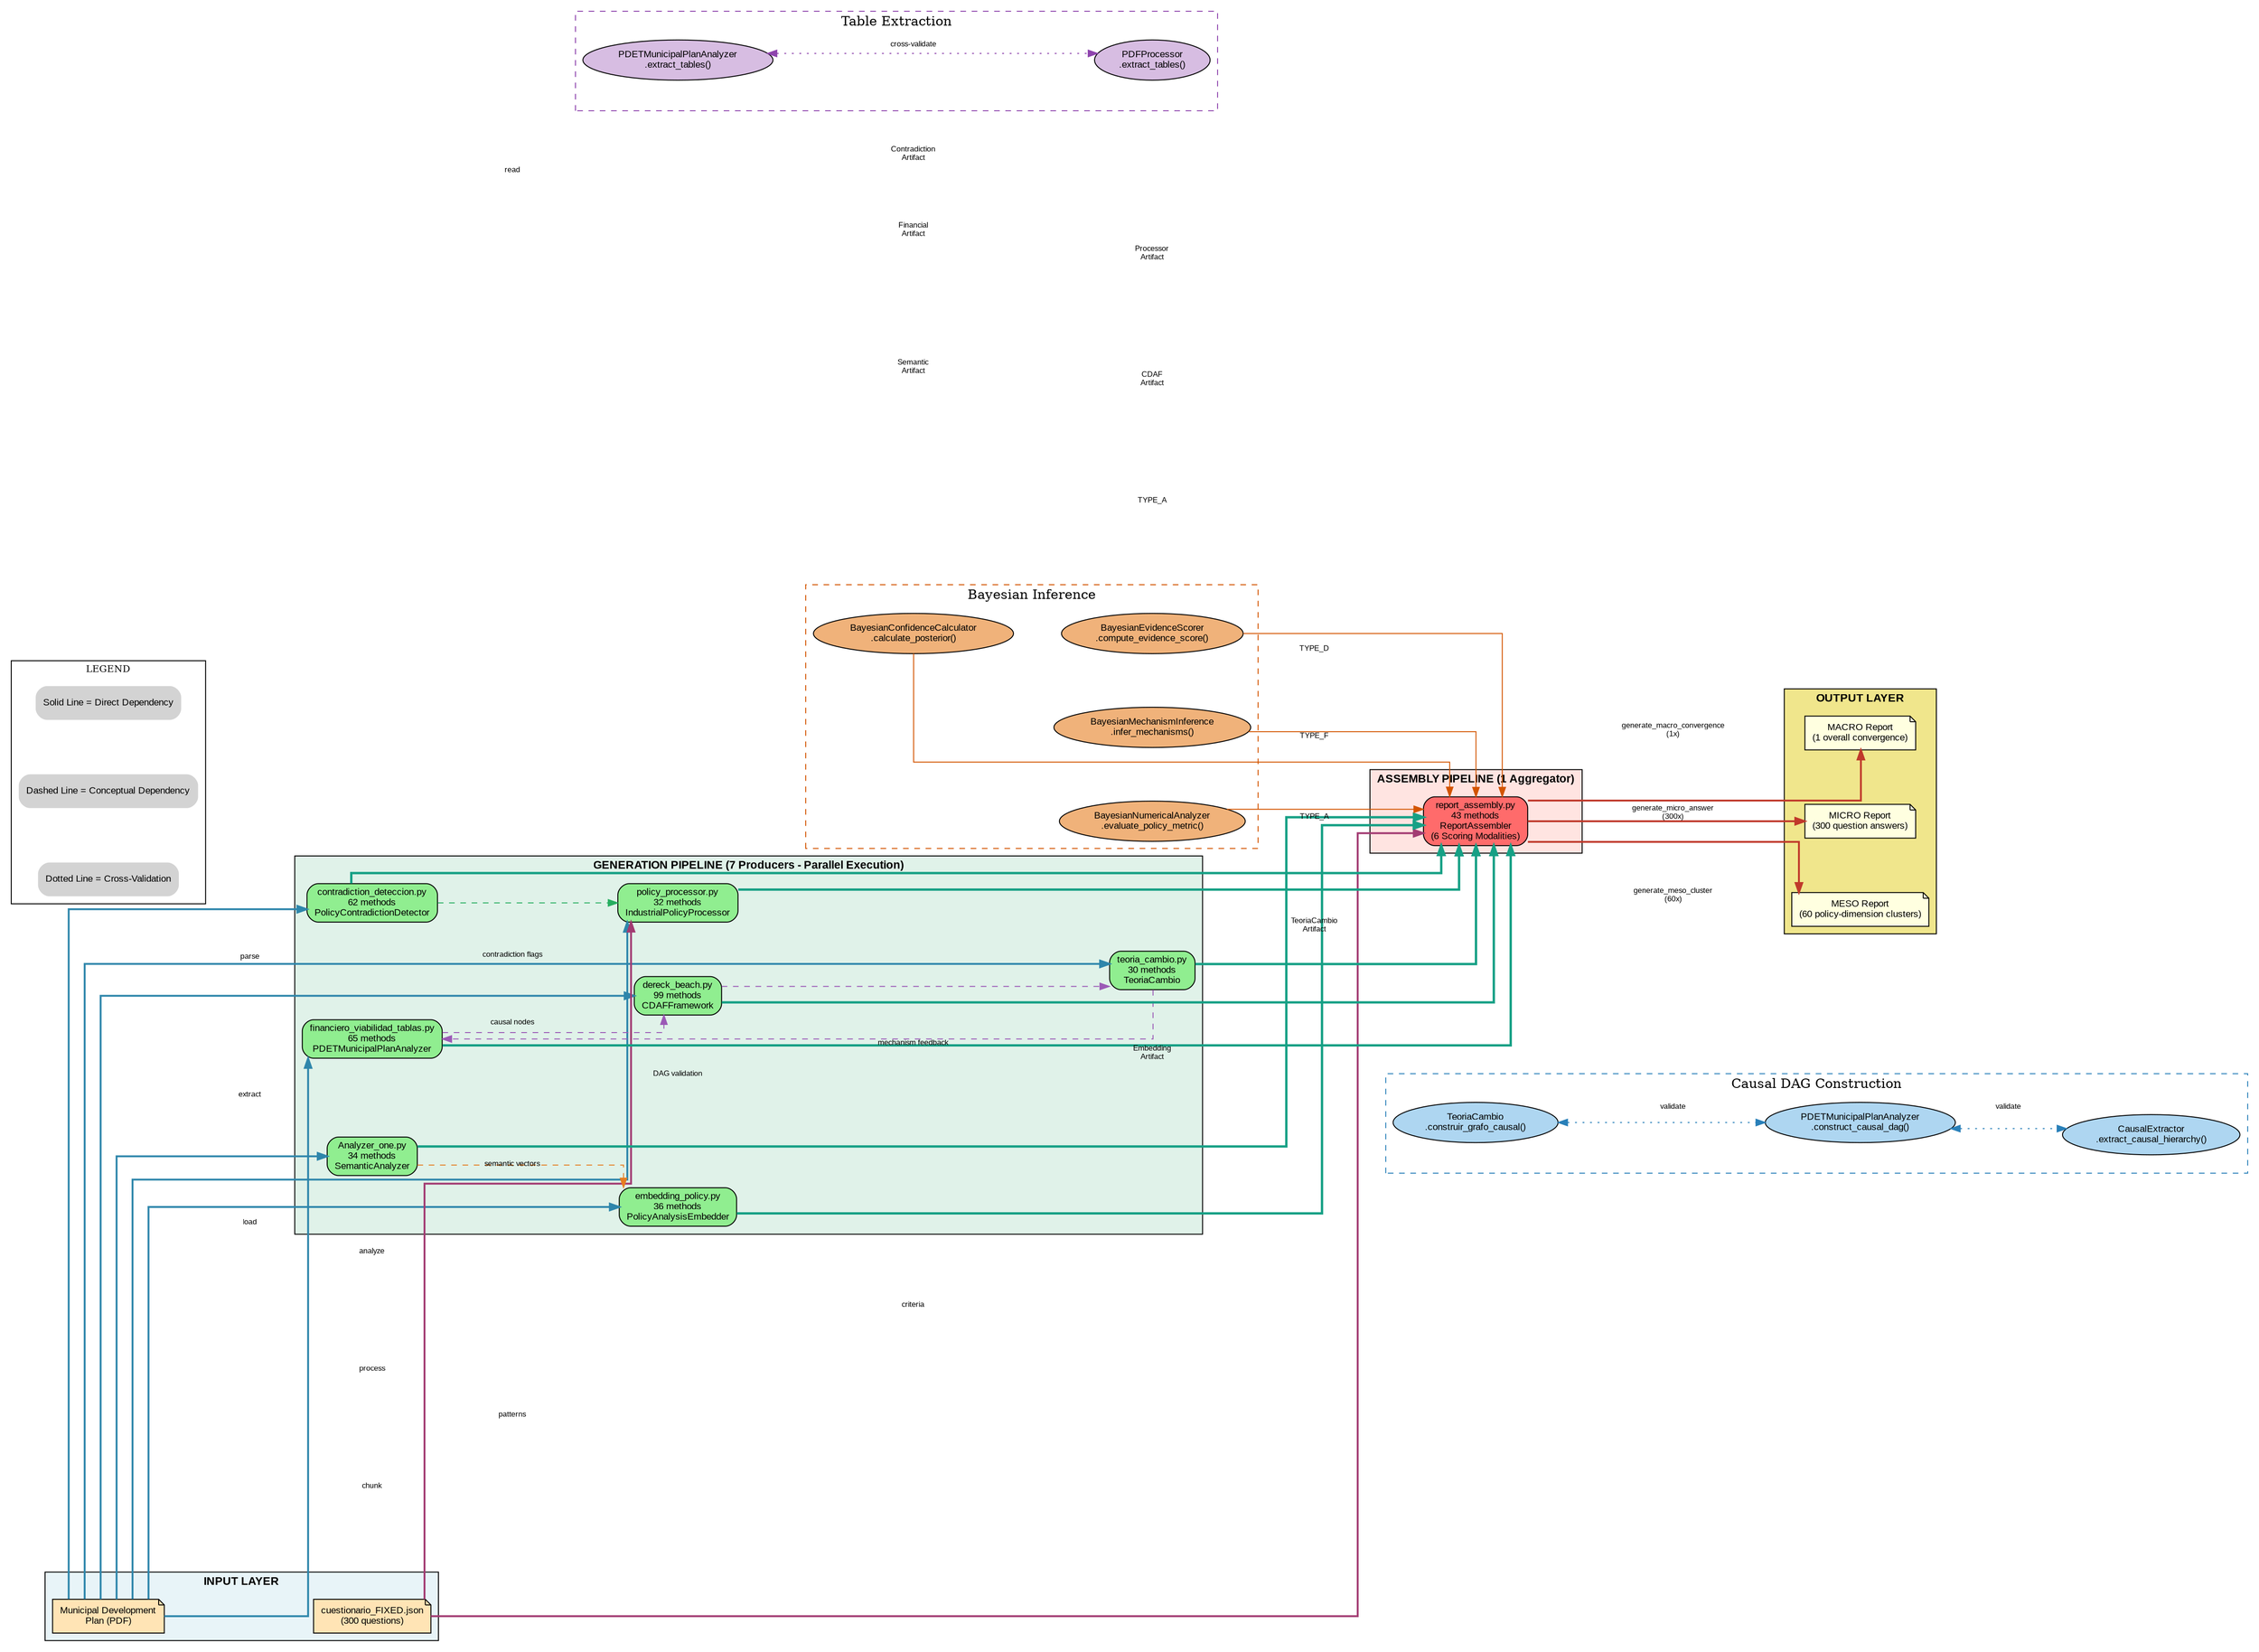// DEPENDENCY GRAPH: Strategic Policy Analysis System
// Generated: 2025-10-22
// Architecture: 7 Producers + 1 Aggregator (Two-Core Pipeline)
// Total: 8 files, 67 classes, 584 methods

digraph PolicyAnalysisSystem {
    // Graph attributes
    rankdir=LR;
    concentrate=true;
    compound=true;
    newrank=true;
    splines=ortho;
    nodesep=0.8;
    ranksep=1.2;
    
    // Node defaults
    node [shape=box, style="rounded,filled", fontname="Arial", fontsize=10];
    edge [fontname="Arial", fontsize=8, color="#666666"];
    
    // Subgraph: Input Layer
    subgraph cluster_input {
        label="INPUT LAYER";
        style=filled;
        fillcolor="#E8F4F8";
        fontsize=12;
        fontname="Arial Bold";
        
        PDF [label="Municipal Development\nPlan (PDF)", shape=note, fillcolor="#FFE4B5"];
        QUESTIONNAIRE [label="cuestionario_FIXED.json\n(300 questions)", shape=note, fillcolor="#FFE4B5"];
    }
    
    // Subgraph: Producer Layer (7 independent producers)
    subgraph cluster_producers {
        label="GENERATION PIPELINE (7 Producers - Parallel Execution)";
        style=filled;
        fillcolor="#E0F2E9";
        fontsize=12;
        fontname="Arial Bold";
        
        // Producer 1: Financial Analysis
        FINANCIERO [label="financiero_viabilidad_tablas.py\n65 methods\nPDETMunicipalPlanAnalyzer", fillcolor="#90EE90"];
        
        // Producer 2: Semantic Analysis
        ANALYZER [label="Analyzer_one.py\n34 methods\nSemanticAnalyzer", fillcolor="#90EE90"];
        
        // Producer 3: Contradiction Detection
        CONTRADICTION [label="contradiction_deteccion.py\n62 methods\nPolicyContradictionDetector", fillcolor="#90EE90"];
        
        // Producer 4: Embedding & Semantic Search
        EMBEDDING [label="embedding_policy.py\n36 methods\nPolicyAnalysisEmbedder", fillcolor="#90EE90"];
        
        // Producer 5: Theory of Change
        TEORIA [label="teoria_cambio.py\n30 methods\nTeoriaCambio", fillcolor="#90EE90"];
        
        // Producer 6: Causal Deconstruction
        BEACH [label="dereck_beach.py\n99 methods\nCDAFFramework", fillcolor="#90EE90"];
        
        // Producer 7: Pattern Processor
        PROCESSOR [label="policy_processor.py\n32 methods\nIndustrialPolicyProcessor", fillcolor="#90EE90"];
    }
    
    // Subgraph: Aggregator Layer
    subgraph cluster_aggregator {
        label="ASSEMBLY PIPELINE (1 Aggregator)";
        style=filled;
        fillcolor="#FFE4E1";
        fontsize=12;
        fontname="Arial Bold";
        
        ASSEMBLER [label="report_assembly.py\n43 methods\nReportAssembler\n(6 Scoring Modalities)", fillcolor="#FF6B6B"];
    }
    
    // Subgraph: Output Layer
    subgraph cluster_output {
        label="OUTPUT LAYER";
        style=filled;
        fillcolor="#F0E68C";
        fontsize=12;
        fontname="Arial Bold";
        
        MICRO [label="MICRO Report\n(300 question answers)", shape=note, fillcolor="#FFFFE0"];
        MESO [label="MESO Report\n(60 policy-dimension clusters)", shape=note, fillcolor="#FFFFE0"];
        MACRO [label="MACRO Report\n(1 overall convergence)", shape=note, fillcolor="#FFFFE0"];
    }
    
    // ========== INPUT → PRODUCERS ==========
    PDF -> FINANCIERO [label="extract", color="#2E86AB", penwidth=2];
    PDF -> ANALYZER [label="load", color="#2E86AB", penwidth=2];
    PDF -> CONTRADICTION [label="parse", color="#2E86AB", penwidth=2];
    PDF -> EMBEDDING [label="chunk", color="#2E86AB", penwidth=2];
    PDF -> TEORIA [label="read", color="#2E86AB", penwidth=2];
    PDF -> BEACH [label="process", color="#2E86AB", penwidth=2];
    PDF -> PROCESSOR [label="analyze", color="#2E86AB", penwidth=2];
    
    QUESTIONNAIRE -> PROCESSOR [label="patterns", color="#A23B72", penwidth=2];
    QUESTIONNAIRE -> ASSEMBLER [label="criteria", color="#A23B72", penwidth=2];
    
    // ========== INTER-PRODUCER DEPENDENCIES ==========
    // Note: Producers are designed to be independent, but some share conceptual patterns
    
    // Causal Analysis Cluster (TEORIA ↔ FINANCIERO ↔ BEACH)
    TEORIA -> FINANCIERO [label="DAG validation", style=dashed, color="#9B59B6"];
    FINANCIERO -> BEACH [label="causal nodes", style=dashed, color="#9B59B6"];
    BEACH -> TEORIA [label="mechanism feedback", style=dashed, color="#9B59B6"];
    
    // Semantic Analysis Cluster (ANALYZER ↔ EMBEDDING)
    ANALYZER -> EMBEDDING [label="semantic vectors", style=dashed, color="#E67E22"];
    EMBEDDING -> ANALYZER [label="similarity scores", style=dashed, color="#E67E22"];
    
    // Coherence Cluster (CONTRADICTION ↔ PROCESSOR)
    PROCESSOR -> CONTRADICTION [label="pattern matches", style=dashed, color="#27AE60"];
    CONTRADICTION -> PROCESSOR [label="contradiction flags", style=dashed, color="#27AE60"];
    
    // ========== PRODUCERS → AGGREGATOR ==========
    FINANCIERO -> ASSEMBLER [label="Financial\nArtifact", color="#16A085", penwidth=2.5];
    ANALYZER -> ASSEMBLER [label="Semantic\nArtifact", color="#16A085", penwidth=2.5];
    CONTRADICTION -> ASSEMBLER [label="Contradiction\nArtifact", color="#16A085", penwidth=2.5];
    EMBEDDING -> ASSEMBLER [label="Embedding\nArtifact", color="#16A085", penwidth=2.5];
    TEORIA -> ASSEMBLER [label="TeoriaCambio\nArtifact", color="#16A085", penwidth=2.5];
    BEACH -> ASSEMBLER [label="CDAF\nArtifact", color="#16A085", penwidth=2.5];
    PROCESSOR -> ASSEMBLER [label="Processor\nArtifact", color="#16A085", penwidth=2.5];
    
    // ========== AGGREGATOR → OUTPUTS ==========
    ASSEMBLER -> MICRO [label="generate_micro_answer\n(300x)", color="#C0392B", penwidth=2];
    ASSEMBLER -> MESO [label="generate_meso_cluster\n(60x)", color="#C0392B", penwidth=2];
    ASSEMBLER -> MACRO [label="generate_macro_convergence\n(1x)", color="#C0392B", penwidth=2];
    
    // ========== KEY DEPENDENCIES (Detailed) ==========
    
    // Table Extraction (Dual Path)
    subgraph cluster_table {
        label="Table Extraction";
        style=dashed;
        color="#8E44AD";
        
        FINANCIERO_TABLE [label="PDETMunicipalPlanAnalyzer\n.extract_tables()", shape=ellipse, fillcolor="#D7BDE2"];
        BEACH_TABLE [label="PDFProcessor\n.extract_tables()", shape=ellipse, fillcolor="#D7BDE2"];
    }
    FINANCIERO -> FINANCIERO_TABLE [style=invis];
    BEACH -> BEACH_TABLE [style=invis];
    FINANCIERO_TABLE -> BEACH_TABLE [label="cross-validate", dir=both, color="#8E44AD", style=dotted];
    
    // Causal DAG Construction (Triple Path)
    subgraph cluster_dag {
        label="Causal DAG Construction";
        style=dashed;
        color="#2980B9";
        
        TEORIA_DAG [label="TeoriaCambio\n.construir_grafo_causal()", shape=ellipse, fillcolor="#AED6F1"];
        FINANCIERO_DAG [label="PDETMunicipalPlanAnalyzer\n.construct_causal_dag()", shape=ellipse, fillcolor="#AED6F1"];
        BEACH_DAG [label="CausalExtractor\n.extract_causal_hierarchy()", shape=ellipse, fillcolor="#AED6F1"];
    }
    TEORIA -> TEORIA_DAG [style=invis];
    FINANCIERO -> FINANCIERO_DAG [style=invis];
    BEACH -> BEACH_DAG [style=invis];
    TEORIA_DAG -> FINANCIERO_DAG [label="validate", dir=both, color="#2980B9", style=dotted];
    FINANCIERO_DAG -> BEACH_DAG [label="validate", dir=both, color="#2980B9", style=dotted];
    
    // Bayesian Inference (Multi-Source)
    subgraph cluster_bayesian {
        label="Bayesian Inference";
        style=dashed;
        color="#D35400";
        
        EMBEDDING_BAYES [label="BayesianNumericalAnalyzer\n.evaluate_policy_metric()", shape=ellipse, fillcolor="#F0B27A"];
        CONTRADICTION_BAYES [label="BayesianConfidenceCalculator\n.calculate_posterior()", shape=ellipse, fillcolor="#F0B27A"];
        BEACH_BAYES [label="BayesianMechanismInference\n.infer_mechanisms()", shape=ellipse, fillcolor="#F0B27A"];
        PROCESSOR_BAYES [label="BayesianEvidenceScorer\n.compute_evidence_score()", shape=ellipse, fillcolor="#F0B27A"];
    }
    EMBEDDING -> EMBEDDING_BAYES [style=invis];
    CONTRADICTION -> CONTRADICTION_BAYES [style=invis];
    BEACH -> BEACH_BAYES [style=invis];
    PROCESSOR -> PROCESSOR_BAYES [style=invis];
    EMBEDDING_BAYES -> ASSEMBLER [label="TYPE_A", color="#D35400"];
    CONTRADICTION_BAYES -> ASSEMBLER [label="TYPE_A", color="#D35400"];
    BEACH_BAYES -> ASSEMBLER [label="TYPE_F", color="#D35400"];
    PROCESSOR_BAYES -> ASSEMBLER [label="TYPE_D", color="#D35400"];
    
    // Legend
    subgraph cluster_legend {
        label="LEGEND";
        style=filled;
        fillcolor="#FFFFFF";
        fontsize=10;
        
        LEG1 [label="Solid Line = Direct Dependency", shape=plaintext];
        LEG2 [label="Dashed Line = Conceptual Dependency", shape=plaintext];
        LEG3 [label="Dotted Line = Cross-Validation", shape=plaintext];
    }
}
